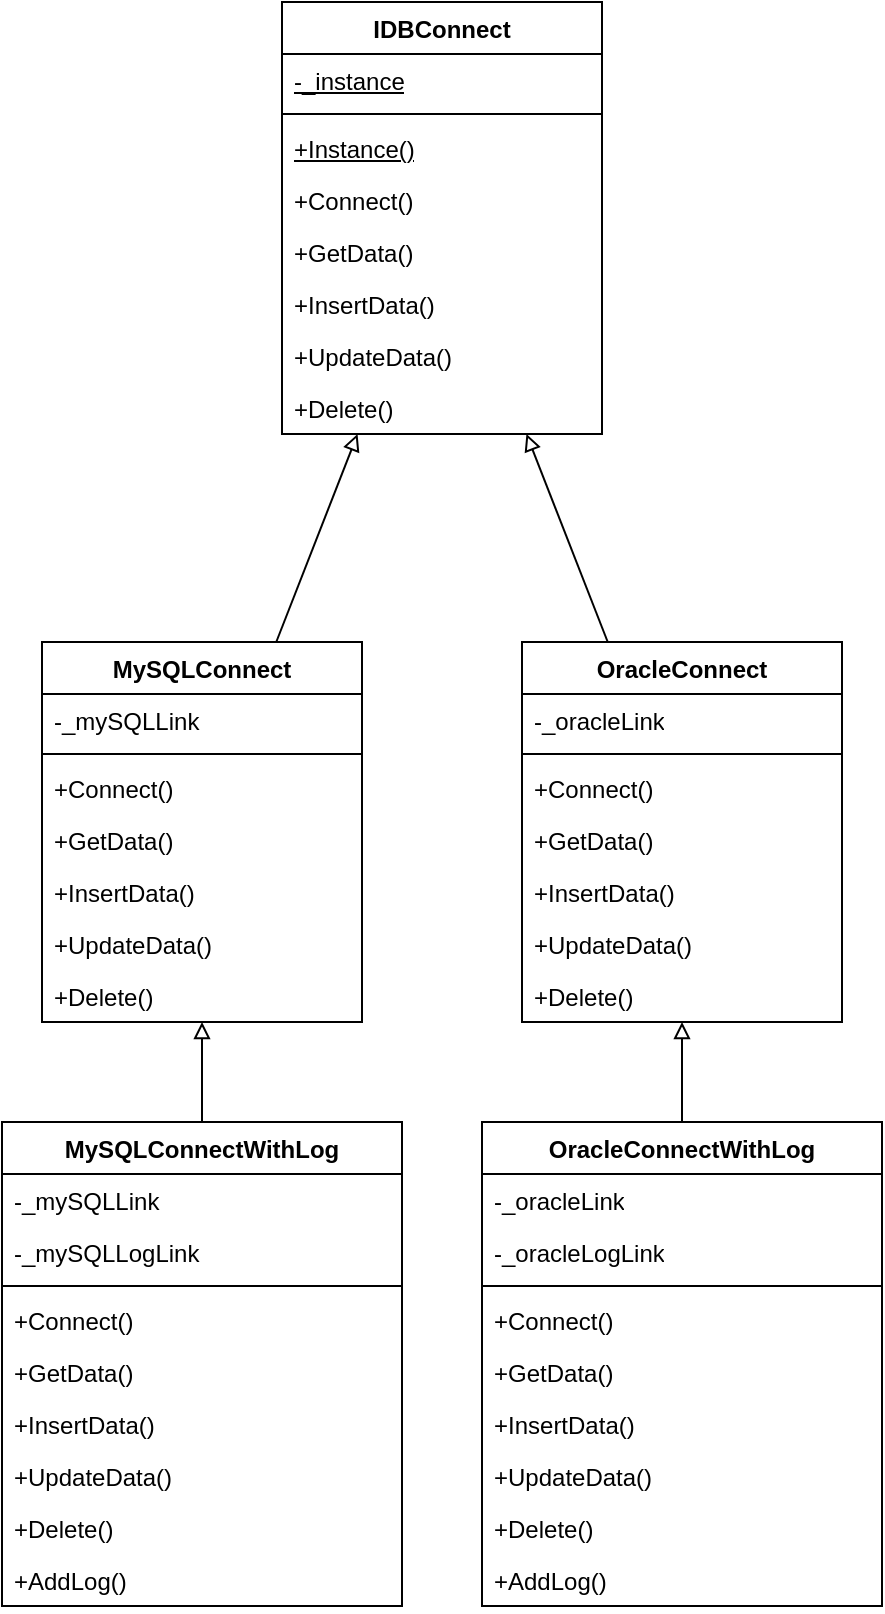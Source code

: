 <mxfile version="22.1.11" type="device">
  <diagram name="第 1 页" id="JDy68oo09_26lbWAKM--">
    <mxGraphModel dx="1434" dy="844" grid="1" gridSize="10" guides="1" tooltips="1" connect="1" arrows="1" fold="1" page="1" pageScale="1" pageWidth="827" pageHeight="1169" math="0" shadow="0">
      <root>
        <mxCell id="0" />
        <mxCell id="1" parent="0" />
        <mxCell id="IaqqlXG8bQPswCc9O7oL-1" value="IDBConnect" style="swimlane;fontStyle=1;align=center;verticalAlign=top;childLayout=stackLayout;horizontal=1;startSize=26;horizontalStack=0;resizeParent=1;resizeParentMax=0;resizeLast=0;collapsible=1;marginBottom=0;whiteSpace=wrap;html=1;" vertex="1" parent="1">
          <mxGeometry x="320" y="40" width="160" height="216" as="geometry" />
        </mxCell>
        <mxCell id="IaqqlXG8bQPswCc9O7oL-2" value="&lt;u&gt;-_instance&lt;/u&gt;" style="text;strokeColor=none;fillColor=none;align=left;verticalAlign=top;spacingLeft=4;spacingRight=4;overflow=hidden;rotatable=0;points=[[0,0.5],[1,0.5]];portConstraint=eastwest;whiteSpace=wrap;html=1;" vertex="1" parent="IaqqlXG8bQPswCc9O7oL-1">
          <mxGeometry y="26" width="160" height="26" as="geometry" />
        </mxCell>
        <mxCell id="IaqqlXG8bQPswCc9O7oL-3" value="" style="line;strokeWidth=1;fillColor=none;align=left;verticalAlign=middle;spacingTop=-1;spacingLeft=3;spacingRight=3;rotatable=0;labelPosition=right;points=[];portConstraint=eastwest;strokeColor=inherit;" vertex="1" parent="IaqqlXG8bQPswCc9O7oL-1">
          <mxGeometry y="52" width="160" height="8" as="geometry" />
        </mxCell>
        <mxCell id="IaqqlXG8bQPswCc9O7oL-4" value="&lt;u&gt;+Instance()&lt;/u&gt;" style="text;strokeColor=none;fillColor=none;align=left;verticalAlign=top;spacingLeft=4;spacingRight=4;overflow=hidden;rotatable=0;points=[[0,0.5],[1,0.5]];portConstraint=eastwest;whiteSpace=wrap;html=1;" vertex="1" parent="IaqqlXG8bQPswCc9O7oL-1">
          <mxGeometry y="60" width="160" height="26" as="geometry" />
        </mxCell>
        <mxCell id="IaqqlXG8bQPswCc9O7oL-5" value="+Connect()" style="text;strokeColor=none;fillColor=none;align=left;verticalAlign=top;spacingLeft=4;spacingRight=4;overflow=hidden;rotatable=0;points=[[0,0.5],[1,0.5]];portConstraint=eastwest;whiteSpace=wrap;html=1;" vertex="1" parent="IaqqlXG8bQPswCc9O7oL-1">
          <mxGeometry y="86" width="160" height="26" as="geometry" />
        </mxCell>
        <mxCell id="IaqqlXG8bQPswCc9O7oL-6" value="+GetData()" style="text;strokeColor=none;fillColor=none;align=left;verticalAlign=top;spacingLeft=4;spacingRight=4;overflow=hidden;rotatable=0;points=[[0,0.5],[1,0.5]];portConstraint=eastwest;whiteSpace=wrap;html=1;" vertex="1" parent="IaqqlXG8bQPswCc9O7oL-1">
          <mxGeometry y="112" width="160" height="26" as="geometry" />
        </mxCell>
        <mxCell id="IaqqlXG8bQPswCc9O7oL-7" value="+InsertData()" style="text;strokeColor=none;fillColor=none;align=left;verticalAlign=top;spacingLeft=4;spacingRight=4;overflow=hidden;rotatable=0;points=[[0,0.5],[1,0.5]];portConstraint=eastwest;whiteSpace=wrap;html=1;" vertex="1" parent="IaqqlXG8bQPswCc9O7oL-1">
          <mxGeometry y="138" width="160" height="26" as="geometry" />
        </mxCell>
        <mxCell id="IaqqlXG8bQPswCc9O7oL-8" value="+UpdateData()" style="text;strokeColor=none;fillColor=none;align=left;verticalAlign=top;spacingLeft=4;spacingRight=4;overflow=hidden;rotatable=0;points=[[0,0.5],[1,0.5]];portConstraint=eastwest;whiteSpace=wrap;html=1;" vertex="1" parent="IaqqlXG8bQPswCc9O7oL-1">
          <mxGeometry y="164" width="160" height="26" as="geometry" />
        </mxCell>
        <mxCell id="IaqqlXG8bQPswCc9O7oL-9" value="+Delete()" style="text;strokeColor=none;fillColor=none;align=left;verticalAlign=top;spacingLeft=4;spacingRight=4;overflow=hidden;rotatable=0;points=[[0,0.5],[1,0.5]];portConstraint=eastwest;whiteSpace=wrap;html=1;" vertex="1" parent="IaqqlXG8bQPswCc9O7oL-1">
          <mxGeometry y="190" width="160" height="26" as="geometry" />
        </mxCell>
        <mxCell id="IaqqlXG8bQPswCc9O7oL-10" style="edgeStyle=none;rounded=0;orthogonalLoop=1;jettySize=auto;html=1;endArrow=block;endFill=0;" edge="1" parent="1" source="IaqqlXG8bQPswCc9O7oL-11" target="IaqqlXG8bQPswCc9O7oL-1">
          <mxGeometry relative="1" as="geometry" />
        </mxCell>
        <mxCell id="IaqqlXG8bQPswCc9O7oL-11" value="MySQLConnect" style="swimlane;fontStyle=1;align=center;verticalAlign=top;childLayout=stackLayout;horizontal=1;startSize=26;horizontalStack=0;resizeParent=1;resizeParentMax=0;resizeLast=0;collapsible=1;marginBottom=0;whiteSpace=wrap;html=1;" vertex="1" parent="1">
          <mxGeometry x="200" y="360" width="160" height="190" as="geometry" />
        </mxCell>
        <mxCell id="IaqqlXG8bQPswCc9O7oL-12" value="-_mySQLLink" style="text;strokeColor=none;fillColor=none;align=left;verticalAlign=top;spacingLeft=4;spacingRight=4;overflow=hidden;rotatable=0;points=[[0,0.5],[1,0.5]];portConstraint=eastwest;whiteSpace=wrap;html=1;fontStyle=0" vertex="1" parent="IaqqlXG8bQPswCc9O7oL-11">
          <mxGeometry y="26" width="160" height="26" as="geometry" />
        </mxCell>
        <mxCell id="IaqqlXG8bQPswCc9O7oL-13" value="" style="line;strokeWidth=1;fillColor=none;align=left;verticalAlign=middle;spacingTop=-1;spacingLeft=3;spacingRight=3;rotatable=0;labelPosition=right;points=[];portConstraint=eastwest;strokeColor=inherit;" vertex="1" parent="IaqqlXG8bQPswCc9O7oL-11">
          <mxGeometry y="52" width="160" height="8" as="geometry" />
        </mxCell>
        <mxCell id="IaqqlXG8bQPswCc9O7oL-14" value="+Connect()" style="text;strokeColor=none;fillColor=none;align=left;verticalAlign=top;spacingLeft=4;spacingRight=4;overflow=hidden;rotatable=0;points=[[0,0.5],[1,0.5]];portConstraint=eastwest;whiteSpace=wrap;html=1;" vertex="1" parent="IaqqlXG8bQPswCc9O7oL-11">
          <mxGeometry y="60" width="160" height="26" as="geometry" />
        </mxCell>
        <mxCell id="IaqqlXG8bQPswCc9O7oL-15" value="+GetData()" style="text;strokeColor=none;fillColor=none;align=left;verticalAlign=top;spacingLeft=4;spacingRight=4;overflow=hidden;rotatable=0;points=[[0,0.5],[1,0.5]];portConstraint=eastwest;whiteSpace=wrap;html=1;" vertex="1" parent="IaqqlXG8bQPswCc9O7oL-11">
          <mxGeometry y="86" width="160" height="26" as="geometry" />
        </mxCell>
        <mxCell id="IaqqlXG8bQPswCc9O7oL-16" value="+InsertData()" style="text;strokeColor=none;fillColor=none;align=left;verticalAlign=top;spacingLeft=4;spacingRight=4;overflow=hidden;rotatable=0;points=[[0,0.5],[1,0.5]];portConstraint=eastwest;whiteSpace=wrap;html=1;" vertex="1" parent="IaqqlXG8bQPswCc9O7oL-11">
          <mxGeometry y="112" width="160" height="26" as="geometry" />
        </mxCell>
        <mxCell id="IaqqlXG8bQPswCc9O7oL-17" value="+UpdateData()" style="text;strokeColor=none;fillColor=none;align=left;verticalAlign=top;spacingLeft=4;spacingRight=4;overflow=hidden;rotatable=0;points=[[0,0.5],[1,0.5]];portConstraint=eastwest;whiteSpace=wrap;html=1;" vertex="1" parent="IaqqlXG8bQPswCc9O7oL-11">
          <mxGeometry y="138" width="160" height="26" as="geometry" />
        </mxCell>
        <mxCell id="IaqqlXG8bQPswCc9O7oL-18" value="+Delete()" style="text;strokeColor=none;fillColor=none;align=left;verticalAlign=top;spacingLeft=4;spacingRight=4;overflow=hidden;rotatable=0;points=[[0,0.5],[1,0.5]];portConstraint=eastwest;whiteSpace=wrap;html=1;" vertex="1" parent="IaqqlXG8bQPswCc9O7oL-11">
          <mxGeometry y="164" width="160" height="26" as="geometry" />
        </mxCell>
        <mxCell id="IaqqlXG8bQPswCc9O7oL-19" style="edgeStyle=none;rounded=0;orthogonalLoop=1;jettySize=auto;html=1;endArrow=block;endFill=0;" edge="1" parent="1" source="IaqqlXG8bQPswCc9O7oL-20" target="IaqqlXG8bQPswCc9O7oL-1">
          <mxGeometry relative="1" as="geometry" />
        </mxCell>
        <mxCell id="IaqqlXG8bQPswCc9O7oL-20" value="OracleConnect" style="swimlane;fontStyle=1;align=center;verticalAlign=top;childLayout=stackLayout;horizontal=1;startSize=26;horizontalStack=0;resizeParent=1;resizeParentMax=0;resizeLast=0;collapsible=1;marginBottom=0;whiteSpace=wrap;html=1;" vertex="1" parent="1">
          <mxGeometry x="440" y="360" width="160" height="190" as="geometry" />
        </mxCell>
        <mxCell id="IaqqlXG8bQPswCc9O7oL-21" value="-_oracleLink" style="text;strokeColor=none;fillColor=none;align=left;verticalAlign=top;spacingLeft=4;spacingRight=4;overflow=hidden;rotatable=0;points=[[0,0.5],[1,0.5]];portConstraint=eastwest;whiteSpace=wrap;html=1;" vertex="1" parent="IaqqlXG8bQPswCc9O7oL-20">
          <mxGeometry y="26" width="160" height="26" as="geometry" />
        </mxCell>
        <mxCell id="IaqqlXG8bQPswCc9O7oL-22" value="" style="line;strokeWidth=1;fillColor=none;align=left;verticalAlign=middle;spacingTop=-1;spacingLeft=3;spacingRight=3;rotatable=0;labelPosition=right;points=[];portConstraint=eastwest;strokeColor=inherit;" vertex="1" parent="IaqqlXG8bQPswCc9O7oL-20">
          <mxGeometry y="52" width="160" height="8" as="geometry" />
        </mxCell>
        <mxCell id="IaqqlXG8bQPswCc9O7oL-23" value="+Connect()" style="text;strokeColor=none;fillColor=none;align=left;verticalAlign=top;spacingLeft=4;spacingRight=4;overflow=hidden;rotatable=0;points=[[0,0.5],[1,0.5]];portConstraint=eastwest;whiteSpace=wrap;html=1;" vertex="1" parent="IaqqlXG8bQPswCc9O7oL-20">
          <mxGeometry y="60" width="160" height="26" as="geometry" />
        </mxCell>
        <mxCell id="IaqqlXG8bQPswCc9O7oL-24" value="+GetData()" style="text;strokeColor=none;fillColor=none;align=left;verticalAlign=top;spacingLeft=4;spacingRight=4;overflow=hidden;rotatable=0;points=[[0,0.5],[1,0.5]];portConstraint=eastwest;whiteSpace=wrap;html=1;" vertex="1" parent="IaqqlXG8bQPswCc9O7oL-20">
          <mxGeometry y="86" width="160" height="26" as="geometry" />
        </mxCell>
        <mxCell id="IaqqlXG8bQPswCc9O7oL-25" value="+InsertData()" style="text;strokeColor=none;fillColor=none;align=left;verticalAlign=top;spacingLeft=4;spacingRight=4;overflow=hidden;rotatable=0;points=[[0,0.5],[1,0.5]];portConstraint=eastwest;whiteSpace=wrap;html=1;" vertex="1" parent="IaqqlXG8bQPswCc9O7oL-20">
          <mxGeometry y="112" width="160" height="26" as="geometry" />
        </mxCell>
        <mxCell id="IaqqlXG8bQPswCc9O7oL-26" value="+UpdateData()" style="text;strokeColor=none;fillColor=none;align=left;verticalAlign=top;spacingLeft=4;spacingRight=4;overflow=hidden;rotatable=0;points=[[0,0.5],[1,0.5]];portConstraint=eastwest;whiteSpace=wrap;html=1;" vertex="1" parent="IaqqlXG8bQPswCc9O7oL-20">
          <mxGeometry y="138" width="160" height="26" as="geometry" />
        </mxCell>
        <mxCell id="IaqqlXG8bQPswCc9O7oL-27" value="+Delete()" style="text;strokeColor=none;fillColor=none;align=left;verticalAlign=top;spacingLeft=4;spacingRight=4;overflow=hidden;rotatable=0;points=[[0,0.5],[1,0.5]];portConstraint=eastwest;whiteSpace=wrap;html=1;" vertex="1" parent="IaqqlXG8bQPswCc9O7oL-20">
          <mxGeometry y="164" width="160" height="26" as="geometry" />
        </mxCell>
        <mxCell id="IaqqlXG8bQPswCc9O7oL-49" style="edgeStyle=none;rounded=0;orthogonalLoop=1;jettySize=auto;html=1;endArrow=block;endFill=0;" edge="1" parent="1" source="IaqqlXG8bQPswCc9O7oL-28" target="IaqqlXG8bQPswCc9O7oL-11">
          <mxGeometry relative="1" as="geometry" />
        </mxCell>
        <mxCell id="IaqqlXG8bQPswCc9O7oL-28" value="MySQLConnectWithLog" style="swimlane;fontStyle=1;align=center;verticalAlign=top;childLayout=stackLayout;horizontal=1;startSize=26;horizontalStack=0;resizeParent=1;resizeParentMax=0;resizeLast=0;collapsible=1;marginBottom=0;whiteSpace=wrap;html=1;" vertex="1" parent="1">
          <mxGeometry x="180" y="600" width="200" height="242" as="geometry" />
        </mxCell>
        <mxCell id="IaqqlXG8bQPswCc9O7oL-29" value="-_mySQLLink" style="text;strokeColor=none;fillColor=none;align=left;verticalAlign=top;spacingLeft=4;spacingRight=4;overflow=hidden;rotatable=0;points=[[0,0.5],[1,0.5]];portConstraint=eastwest;whiteSpace=wrap;html=1;fontStyle=0" vertex="1" parent="IaqqlXG8bQPswCc9O7oL-28">
          <mxGeometry y="26" width="200" height="26" as="geometry" />
        </mxCell>
        <mxCell id="IaqqlXG8bQPswCc9O7oL-36" value="-_mySQLLogLink" style="text;strokeColor=none;fillColor=none;align=left;verticalAlign=top;spacingLeft=4;spacingRight=4;overflow=hidden;rotatable=0;points=[[0,0.5],[1,0.5]];portConstraint=eastwest;whiteSpace=wrap;html=1;fontStyle=0" vertex="1" parent="IaqqlXG8bQPswCc9O7oL-28">
          <mxGeometry y="52" width="200" height="26" as="geometry" />
        </mxCell>
        <mxCell id="IaqqlXG8bQPswCc9O7oL-30" value="" style="line;strokeWidth=1;fillColor=none;align=left;verticalAlign=middle;spacingTop=-1;spacingLeft=3;spacingRight=3;rotatable=0;labelPosition=right;points=[];portConstraint=eastwest;strokeColor=inherit;" vertex="1" parent="IaqqlXG8bQPswCc9O7oL-28">
          <mxGeometry y="78" width="200" height="8" as="geometry" />
        </mxCell>
        <mxCell id="IaqqlXG8bQPswCc9O7oL-31" value="+Connect()" style="text;strokeColor=none;fillColor=none;align=left;verticalAlign=top;spacingLeft=4;spacingRight=4;overflow=hidden;rotatable=0;points=[[0,0.5],[1,0.5]];portConstraint=eastwest;whiteSpace=wrap;html=1;" vertex="1" parent="IaqqlXG8bQPswCc9O7oL-28">
          <mxGeometry y="86" width="200" height="26" as="geometry" />
        </mxCell>
        <mxCell id="IaqqlXG8bQPswCc9O7oL-32" value="+GetData()" style="text;strokeColor=none;fillColor=none;align=left;verticalAlign=top;spacingLeft=4;spacingRight=4;overflow=hidden;rotatable=0;points=[[0,0.5],[1,0.5]];portConstraint=eastwest;whiteSpace=wrap;html=1;" vertex="1" parent="IaqqlXG8bQPswCc9O7oL-28">
          <mxGeometry y="112" width="200" height="26" as="geometry" />
        </mxCell>
        <mxCell id="IaqqlXG8bQPswCc9O7oL-33" value="+InsertData()" style="text;strokeColor=none;fillColor=none;align=left;verticalAlign=top;spacingLeft=4;spacingRight=4;overflow=hidden;rotatable=0;points=[[0,0.5],[1,0.5]];portConstraint=eastwest;whiteSpace=wrap;html=1;" vertex="1" parent="IaqqlXG8bQPswCc9O7oL-28">
          <mxGeometry y="138" width="200" height="26" as="geometry" />
        </mxCell>
        <mxCell id="IaqqlXG8bQPswCc9O7oL-34" value="+UpdateData()" style="text;strokeColor=none;fillColor=none;align=left;verticalAlign=top;spacingLeft=4;spacingRight=4;overflow=hidden;rotatable=0;points=[[0,0.5],[1,0.5]];portConstraint=eastwest;whiteSpace=wrap;html=1;" vertex="1" parent="IaqqlXG8bQPswCc9O7oL-28">
          <mxGeometry y="164" width="200" height="26" as="geometry" />
        </mxCell>
        <mxCell id="IaqqlXG8bQPswCc9O7oL-35" value="+Delete()" style="text;strokeColor=none;fillColor=none;align=left;verticalAlign=top;spacingLeft=4;spacingRight=4;overflow=hidden;rotatable=0;points=[[0,0.5],[1,0.5]];portConstraint=eastwest;whiteSpace=wrap;html=1;" vertex="1" parent="IaqqlXG8bQPswCc9O7oL-28">
          <mxGeometry y="190" width="200" height="26" as="geometry" />
        </mxCell>
        <mxCell id="IaqqlXG8bQPswCc9O7oL-37" value="+AddLog()" style="text;strokeColor=none;fillColor=none;align=left;verticalAlign=top;spacingLeft=4;spacingRight=4;overflow=hidden;rotatable=0;points=[[0,0.5],[1,0.5]];portConstraint=eastwest;whiteSpace=wrap;html=1;" vertex="1" parent="IaqqlXG8bQPswCc9O7oL-28">
          <mxGeometry y="216" width="200" height="26" as="geometry" />
        </mxCell>
        <mxCell id="IaqqlXG8bQPswCc9O7oL-50" style="edgeStyle=none;rounded=0;orthogonalLoop=1;jettySize=auto;html=1;endArrow=block;endFill=0;" edge="1" parent="1" source="IaqqlXG8bQPswCc9O7oL-38" target="IaqqlXG8bQPswCc9O7oL-20">
          <mxGeometry relative="1" as="geometry" />
        </mxCell>
        <mxCell id="IaqqlXG8bQPswCc9O7oL-38" value="OracleConnectWithLog" style="swimlane;fontStyle=1;align=center;verticalAlign=top;childLayout=stackLayout;horizontal=1;startSize=26;horizontalStack=0;resizeParent=1;resizeParentMax=0;resizeLast=0;collapsible=1;marginBottom=0;whiteSpace=wrap;html=1;" vertex="1" parent="1">
          <mxGeometry x="420" y="600" width="200" height="242" as="geometry" />
        </mxCell>
        <mxCell id="IaqqlXG8bQPswCc9O7oL-39" value="-_oracleLink" style="text;strokeColor=none;fillColor=none;align=left;verticalAlign=top;spacingLeft=4;spacingRight=4;overflow=hidden;rotatable=0;points=[[0,0.5],[1,0.5]];portConstraint=eastwest;whiteSpace=wrap;html=1;fontStyle=0" vertex="1" parent="IaqqlXG8bQPswCc9O7oL-38">
          <mxGeometry y="26" width="200" height="26" as="geometry" />
        </mxCell>
        <mxCell id="IaqqlXG8bQPswCc9O7oL-40" value="-_oracleLogLink" style="text;strokeColor=none;fillColor=none;align=left;verticalAlign=top;spacingLeft=4;spacingRight=4;overflow=hidden;rotatable=0;points=[[0,0.5],[1,0.5]];portConstraint=eastwest;whiteSpace=wrap;html=1;fontStyle=0" vertex="1" parent="IaqqlXG8bQPswCc9O7oL-38">
          <mxGeometry y="52" width="200" height="26" as="geometry" />
        </mxCell>
        <mxCell id="IaqqlXG8bQPswCc9O7oL-41" value="" style="line;strokeWidth=1;fillColor=none;align=left;verticalAlign=middle;spacingTop=-1;spacingLeft=3;spacingRight=3;rotatable=0;labelPosition=right;points=[];portConstraint=eastwest;strokeColor=inherit;" vertex="1" parent="IaqqlXG8bQPswCc9O7oL-38">
          <mxGeometry y="78" width="200" height="8" as="geometry" />
        </mxCell>
        <mxCell id="IaqqlXG8bQPswCc9O7oL-42" value="+Connect()" style="text;strokeColor=none;fillColor=none;align=left;verticalAlign=top;spacingLeft=4;spacingRight=4;overflow=hidden;rotatable=0;points=[[0,0.5],[1,0.5]];portConstraint=eastwest;whiteSpace=wrap;html=1;" vertex="1" parent="IaqqlXG8bQPswCc9O7oL-38">
          <mxGeometry y="86" width="200" height="26" as="geometry" />
        </mxCell>
        <mxCell id="IaqqlXG8bQPswCc9O7oL-43" value="+GetData()" style="text;strokeColor=none;fillColor=none;align=left;verticalAlign=top;spacingLeft=4;spacingRight=4;overflow=hidden;rotatable=0;points=[[0,0.5],[1,0.5]];portConstraint=eastwest;whiteSpace=wrap;html=1;" vertex="1" parent="IaqqlXG8bQPswCc9O7oL-38">
          <mxGeometry y="112" width="200" height="26" as="geometry" />
        </mxCell>
        <mxCell id="IaqqlXG8bQPswCc9O7oL-44" value="+InsertData()" style="text;strokeColor=none;fillColor=none;align=left;verticalAlign=top;spacingLeft=4;spacingRight=4;overflow=hidden;rotatable=0;points=[[0,0.5],[1,0.5]];portConstraint=eastwest;whiteSpace=wrap;html=1;" vertex="1" parent="IaqqlXG8bQPswCc9O7oL-38">
          <mxGeometry y="138" width="200" height="26" as="geometry" />
        </mxCell>
        <mxCell id="IaqqlXG8bQPswCc9O7oL-45" value="+UpdateData()" style="text;strokeColor=none;fillColor=none;align=left;verticalAlign=top;spacingLeft=4;spacingRight=4;overflow=hidden;rotatable=0;points=[[0,0.5],[1,0.5]];portConstraint=eastwest;whiteSpace=wrap;html=1;" vertex="1" parent="IaqqlXG8bQPswCc9O7oL-38">
          <mxGeometry y="164" width="200" height="26" as="geometry" />
        </mxCell>
        <mxCell id="IaqqlXG8bQPswCc9O7oL-46" value="+Delete()" style="text;strokeColor=none;fillColor=none;align=left;verticalAlign=top;spacingLeft=4;spacingRight=4;overflow=hidden;rotatable=0;points=[[0,0.5],[1,0.5]];portConstraint=eastwest;whiteSpace=wrap;html=1;" vertex="1" parent="IaqqlXG8bQPswCc9O7oL-38">
          <mxGeometry y="190" width="200" height="26" as="geometry" />
        </mxCell>
        <mxCell id="IaqqlXG8bQPswCc9O7oL-47" value="+AddLog()" style="text;strokeColor=none;fillColor=none;align=left;verticalAlign=top;spacingLeft=4;spacingRight=4;overflow=hidden;rotatable=0;points=[[0,0.5],[1,0.5]];portConstraint=eastwest;whiteSpace=wrap;html=1;" vertex="1" parent="IaqqlXG8bQPswCc9O7oL-38">
          <mxGeometry y="216" width="200" height="26" as="geometry" />
        </mxCell>
      </root>
    </mxGraphModel>
  </diagram>
</mxfile>
